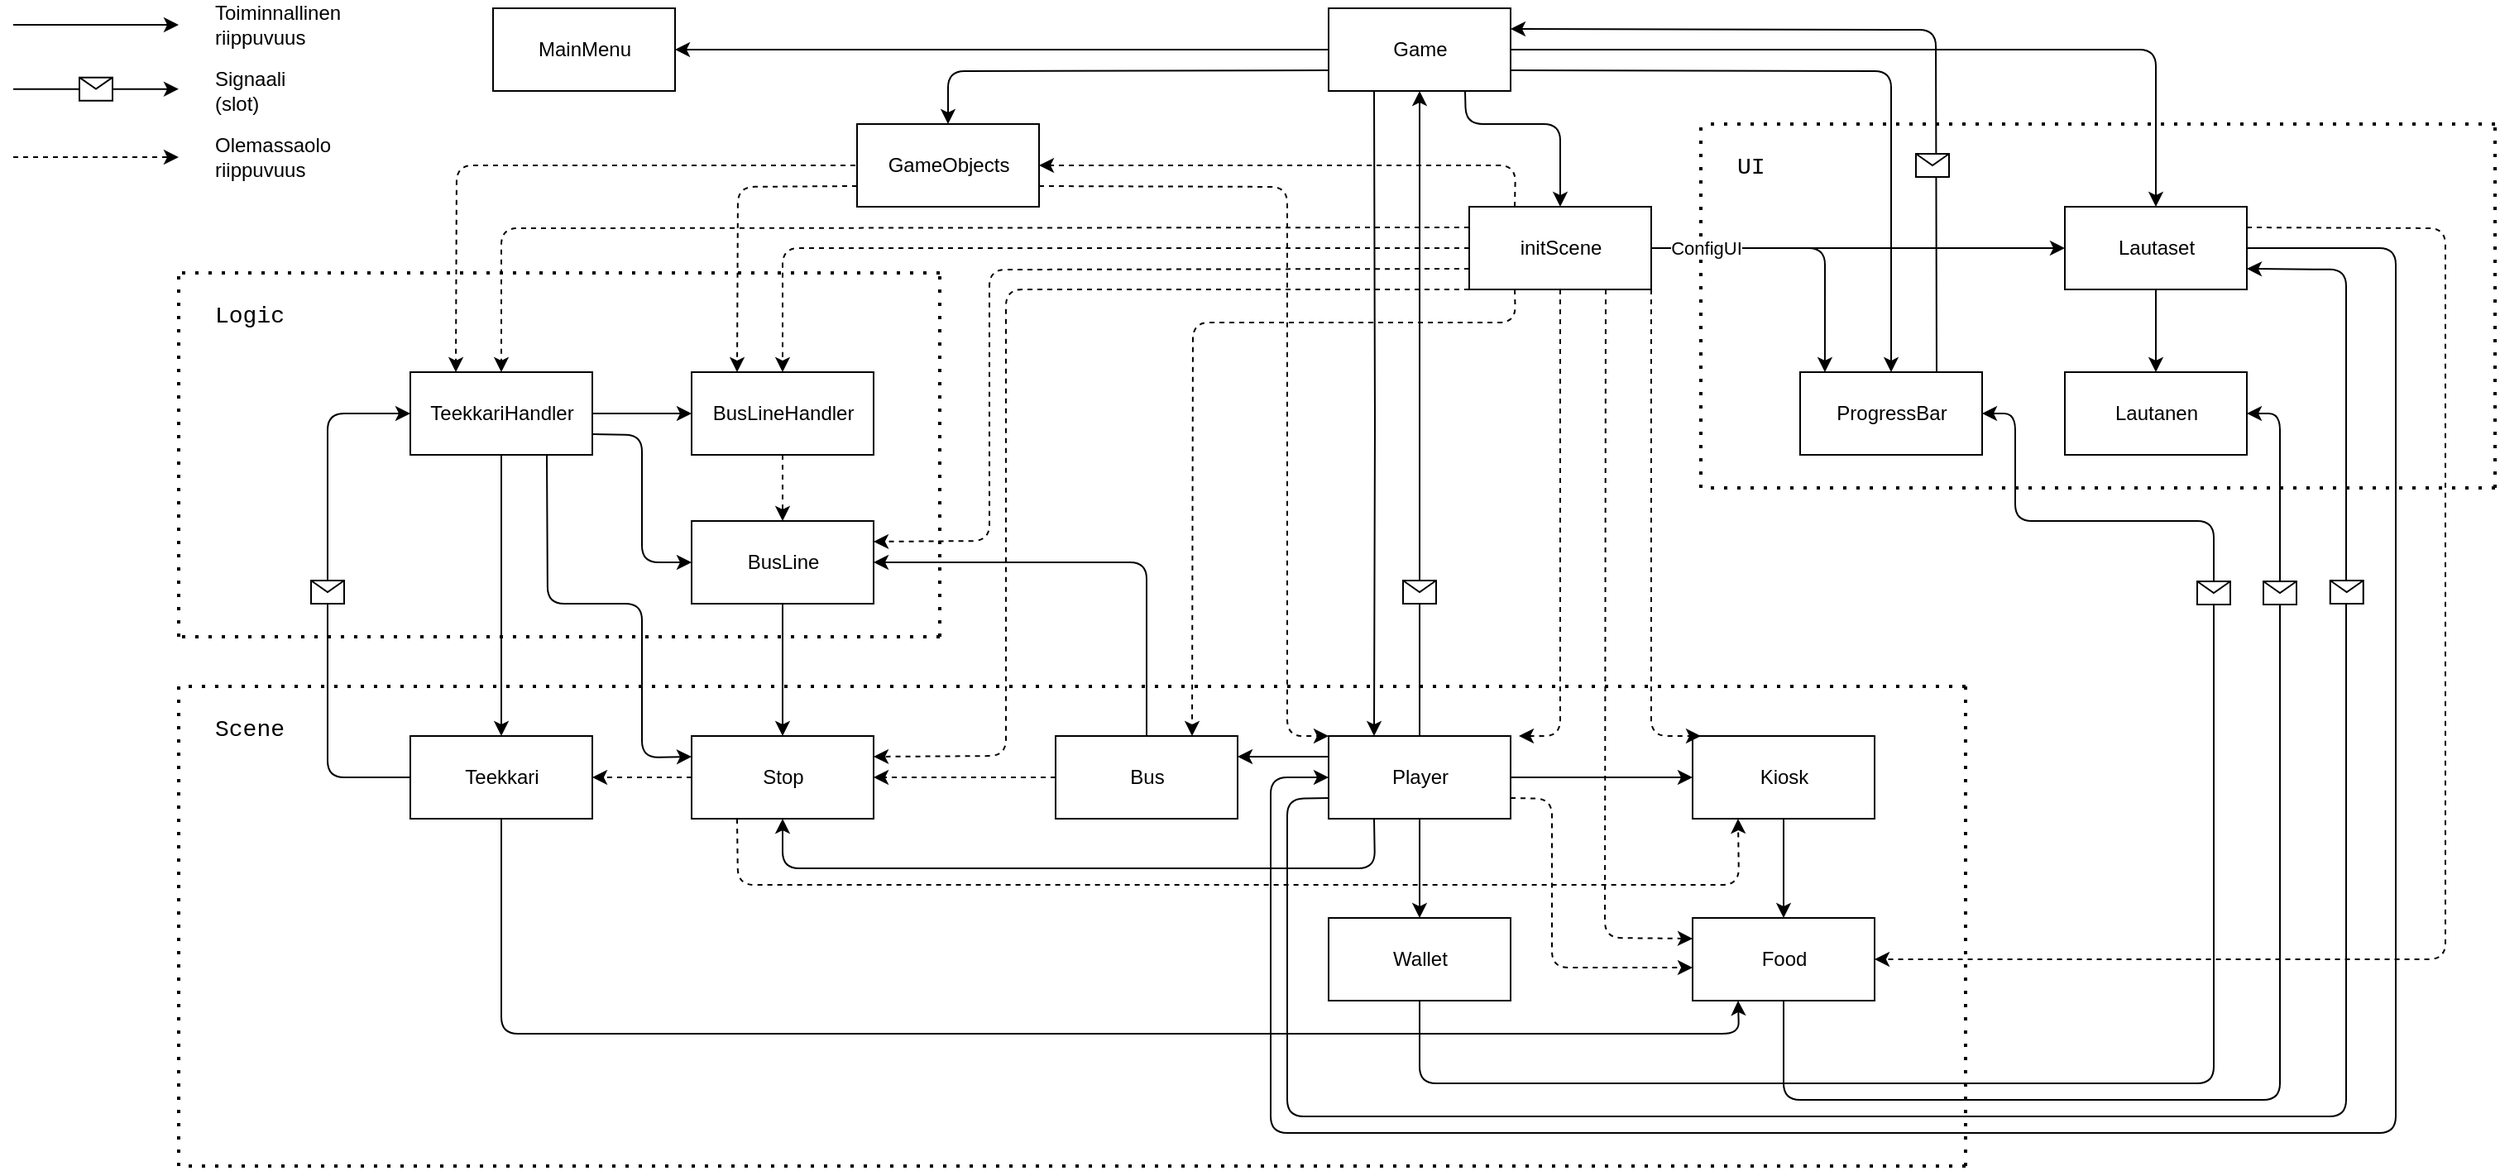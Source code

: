 <mxfile version="13.10.2" type="device"><diagram id="R2lEEEUBdFMjLlhIrx00" name="Page-1"><mxGraphModel dx="1422" dy="794" grid="1" gridSize="10" guides="1" tooltips="1" connect="1" arrows="1" fold="1" page="1" pageScale="1" pageWidth="1920" pageHeight="1200" background="none" math="0" shadow="0" extFonts="Permanent Marker^https://fonts.googleapis.com/css?family=Permanent+Marker"><root><mxCell id="0"/><mxCell id="1" parent="0"/><mxCell id="fWW-86VDeApubaZa2rw6-2" value="Game" style="html=1;" parent="1" vertex="1"><mxGeometry x="815" y="50" width="110" height="50" as="geometry"/></mxCell><mxCell id="fWW-86VDeApubaZa2rw6-7" value="initScene" style="html=1;" parent="1" vertex="1"><mxGeometry x="900" y="170" width="110" height="50" as="geometry"/></mxCell><mxCell id="fWW-86VDeApubaZa2rw6-8" value="GameObjects" style="html=1;" parent="1" vertex="1"><mxGeometry x="530" y="120" width="110" height="50" as="geometry"/></mxCell><mxCell id="fWW-86VDeApubaZa2rw6-9" value="ProgressBar" style="html=1;" parent="1" vertex="1"><mxGeometry x="1100" y="270" width="110" height="50" as="geometry"/></mxCell><mxCell id="fWW-86VDeApubaZa2rw6-10" value="Lautaset" style="html=1;" parent="1" vertex="1"><mxGeometry x="1260" y="170" width="110" height="50" as="geometry"/></mxCell><mxCell id="fWW-86VDeApubaZa2rw6-12" value="&lt;div style=&quot;font-family: consolas, &amp;quot;courier new&amp;quot;, monospace; font-weight: normal; font-size: 14px; line-height: 19px;&quot;&gt;&lt;div&gt;&lt;span style=&quot;&quot;&gt;UI&lt;/span&gt;&lt;/div&gt;&lt;/div&gt;" style="text;whiteSpace=wrap;html=1;fontColor=#000000;labelBackgroundColor=none;" parent="1" vertex="1"><mxGeometry x="1060" y="130" width="60" height="30" as="geometry"/></mxCell><mxCell id="fWW-86VDeApubaZa2rw6-13" value="" style="endArrow=none;dashed=1;html=1;dashPattern=1 3;strokeWidth=2;" parent="1" edge="1"><mxGeometry width="50" height="50" relative="1" as="geometry"><mxPoint x="1040" y="340" as="sourcePoint"/><mxPoint x="1040" y="120" as="targetPoint"/></mxGeometry></mxCell><mxCell id="fWW-86VDeApubaZa2rw6-14" value="" style="endArrow=none;dashed=1;html=1;dashPattern=1 3;strokeWidth=2;" parent="1" edge="1"><mxGeometry width="50" height="50" relative="1" as="geometry"><mxPoint x="1520" y="340" as="sourcePoint"/><mxPoint x="1520.0" y="120" as="targetPoint"/></mxGeometry></mxCell><mxCell id="fWW-86VDeApubaZa2rw6-15" value="" style="endArrow=none;dashed=1;html=1;dashPattern=1 3;strokeWidth=2;" parent="1" edge="1"><mxGeometry width="50" height="50" relative="1" as="geometry"><mxPoint x="1520" y="120" as="sourcePoint"/><mxPoint x="1040" y="120" as="targetPoint"/></mxGeometry></mxCell><mxCell id="fWW-86VDeApubaZa2rw6-16" value="Lautanen&lt;br&gt;" style="html=1;" parent="1" vertex="1"><mxGeometry x="1260" y="270" width="110" height="50" as="geometry"/></mxCell><mxCell id="fWW-86VDeApubaZa2rw6-17" value="" style="endArrow=none;dashed=1;html=1;dashPattern=1 3;strokeWidth=2;" parent="1" edge="1"><mxGeometry width="50" height="50" relative="1" as="geometry"><mxPoint x="1520" y="340" as="sourcePoint"/><mxPoint x="1040.0" y="340" as="targetPoint"/></mxGeometry></mxCell><mxCell id="fWW-86VDeApubaZa2rw6-18" value="" style="endArrow=classic;html=1;exitX=0.75;exitY=1;exitDx=0;exitDy=0;entryX=0.5;entryY=0;entryDx=0;entryDy=0;" parent="1" source="fWW-86VDeApubaZa2rw6-2" target="fWW-86VDeApubaZa2rw6-7" edge="1"><mxGeometry width="50" height="50" relative="1" as="geometry"><mxPoint x="750" y="160" as="sourcePoint"/><mxPoint x="750" y="270" as="targetPoint"/><Array as="points"><mxPoint x="898" y="120"/><mxPoint x="955" y="120"/></Array></mxGeometry></mxCell><mxCell id="fWW-86VDeApubaZa2rw6-19" value="" style="endArrow=classic;html=1;exitX=1;exitY=0.5;exitDx=0;exitDy=0;entryX=0.5;entryY=0;entryDx=0;entryDy=0;" parent="1" source="fWW-86VDeApubaZa2rw6-2" target="fWW-86VDeApubaZa2rw6-10" edge="1"><mxGeometry width="50" height="50" relative="1" as="geometry"><mxPoint x="970" y="60" as="sourcePoint"/><mxPoint x="1310" y="80" as="targetPoint"/><Array as="points"><mxPoint x="1315" y="75"/></Array></mxGeometry></mxCell><mxCell id="fWW-86VDeApubaZa2rw6-20" value="" style="endArrow=classic;html=1;exitX=1;exitY=0.75;exitDx=0;exitDy=0;entryX=0.5;entryY=0;entryDx=0;entryDy=0;" parent="1" source="fWW-86VDeApubaZa2rw6-2" target="fWW-86VDeApubaZa2rw6-9" edge="1"><mxGeometry width="50" height="50" relative="1" as="geometry"><mxPoint x="990" y="120" as="sourcePoint"/><mxPoint x="990" y="230" as="targetPoint"/><Array as="points"><mxPoint x="1155" y="88"/></Array></mxGeometry></mxCell><mxCell id="fWW-86VDeApubaZa2rw6-21" value="" style="endArrow=classic;html=1;exitX=0.5;exitY=1;exitDx=0;exitDy=0;entryX=0.5;entryY=0;entryDx=0;entryDy=0;" parent="1" source="fWW-86VDeApubaZa2rw6-10" target="fWW-86VDeApubaZa2rw6-16" edge="1"><mxGeometry width="50" height="50" relative="1" as="geometry"><mxPoint x="780" y="190" as="sourcePoint"/><mxPoint x="780" y="300" as="targetPoint"/></mxGeometry></mxCell><mxCell id="fWW-86VDeApubaZa2rw6-22" value="" style="endArrow=classic;html=1;exitX=0;exitY=0.75;exitDx=0;exitDy=0;entryX=0.5;entryY=0;entryDx=0;entryDy=0;" parent="1" source="fWW-86VDeApubaZa2rw6-2" target="fWW-86VDeApubaZa2rw6-8" edge="1"><mxGeometry width="50" height="50" relative="1" as="geometry"><mxPoint x="790" y="200" as="sourcePoint"/><mxPoint x="790" y="310" as="targetPoint"/><Array as="points"><mxPoint x="585" y="88"/></Array></mxGeometry></mxCell><mxCell id="fWW-86VDeApubaZa2rw6-23" value="" style="endArrow=classic;html=1;exitX=0;exitY=0.5;exitDx=0;exitDy=0;" parent="1" source="fWW-86VDeApubaZa2rw6-2" target="fWW-86VDeApubaZa2rw6-24" edge="1"><mxGeometry width="50" height="50" relative="1" as="geometry"><mxPoint x="700" y="410" as="sourcePoint"/><mxPoint x="450" y="50" as="targetPoint"/></mxGeometry></mxCell><mxCell id="fWW-86VDeApubaZa2rw6-24" value="MainMenu" style="html=1;" parent="1" vertex="1"><mxGeometry x="310" y="50" width="110" height="50" as="geometry"/></mxCell><mxCell id="fWW-86VDeApubaZa2rw6-25" value="" style="endArrow=classic;html=1;exitX=1;exitY=0.5;exitDx=0;exitDy=0;entryX=0.136;entryY=0;entryDx=0;entryDy=0;entryPerimeter=0;" parent="1" source="fWW-86VDeApubaZa2rw6-7" target="fWW-86VDeApubaZa2rw6-9" edge="1" treatAsSingle="0"><mxGeometry relative="1" as="geometry"><mxPoint x="800" y="270" as="sourcePoint"/><mxPoint x="970" y="300" as="targetPoint"/><Array as="points"><mxPoint x="1115" y="195"/></Array></mxGeometry></mxCell><mxCell id="fWW-86VDeApubaZa2rw6-26" value="ConfigUI" style="edgeLabel;resizable=0;html=1;align=center;verticalAlign=middle;" parent="fWW-86VDeApubaZa2rw6-25" connectable="0" vertex="1"><mxGeometry relative="1" as="geometry"><mxPoint x="-57.5" as="offset"/></mxGeometry></mxCell><mxCell id="fWW-86VDeApubaZa2rw6-27" value="BusLineHandler" style="html=1;" parent="1" vertex="1"><mxGeometry x="430" y="270" width="110" height="50" as="geometry"/></mxCell><mxCell id="fWW-86VDeApubaZa2rw6-28" value="TeekkariHandler" style="html=1;" parent="1" vertex="1"><mxGeometry x="260" y="270" width="110" height="50" as="geometry"/></mxCell><mxCell id="fWW-86VDeApubaZa2rw6-29" value="Player" style="html=1;" parent="1" vertex="1"><mxGeometry x="815" y="490" width="110" height="50" as="geometry"/></mxCell><mxCell id="fWW-86VDeApubaZa2rw6-30" value="Teekkari" style="html=1;" parent="1" vertex="1"><mxGeometry x="260" y="490" width="110" height="50" as="geometry"/></mxCell><mxCell id="fWW-86VDeApubaZa2rw6-31" value="BusLine" style="html=1;" parent="1" vertex="1"><mxGeometry x="430" y="360" width="110" height="50" as="geometry"/></mxCell><mxCell id="fWW-86VDeApubaZa2rw6-32" value="Stop" style="html=1;" parent="1" vertex="1"><mxGeometry x="430" y="490" width="110" height="50" as="geometry"/></mxCell><mxCell id="fWW-86VDeApubaZa2rw6-33" value="Kiosk" style="html=1;" parent="1" vertex="1"><mxGeometry x="1035" y="490" width="110" height="50" as="geometry"/></mxCell><mxCell id="fWW-86VDeApubaZa2rw6-34" value="Food" style="html=1;" parent="1" vertex="1"><mxGeometry x="1035" y="600" width="110" height="50" as="geometry"/></mxCell><mxCell id="fWW-86VDeApubaZa2rw6-35" value="Bus" style="html=1;" parent="1" vertex="1"><mxGeometry x="650" y="490" width="110" height="50" as="geometry"/></mxCell><mxCell id="fWW-86VDeApubaZa2rw6-36" value="" style="endArrow=classic;html=1;entryX=0;entryY=0.5;entryDx=0;entryDy=0;" parent="1" target="fWW-86VDeApubaZa2rw6-10" edge="1"><mxGeometry width="50" height="50" relative="1" as="geometry"><mxPoint x="1100" y="195" as="sourcePoint"/><mxPoint x="1240" y="572.5" as="targetPoint"/><Array as="points"/></mxGeometry></mxCell><mxCell id="fWW-86VDeApubaZa2rw6-38" value="Wallet" style="html=1;" parent="1" vertex="1"><mxGeometry x="815" y="600" width="110" height="50" as="geometry"/></mxCell><mxCell id="fWW-86VDeApubaZa2rw6-39" value="" style="endArrow=classic;html=1;exitX=0.5;exitY=0;exitDx=0;exitDy=0;entryX=1;entryY=0.5;entryDx=0;entryDy=0;" parent="1" source="fWW-86VDeApubaZa2rw6-35" target="fWW-86VDeApubaZa2rw6-31" edge="1"><mxGeometry width="50" height="50" relative="1" as="geometry"><mxPoint x="660" y="450" as="sourcePoint"/><mxPoint x="660" y="520" as="targetPoint"/><Array as="points"><mxPoint x="705" y="385"/></Array></mxGeometry></mxCell><mxCell id="fWW-86VDeApubaZa2rw6-40" value="" style="endArrow=classic;html=1;exitX=0;exitY=0.5;exitDx=0;exitDy=0;entryX=1;entryY=0.5;entryDx=0;entryDy=0;dashed=1;" parent="1" source="fWW-86VDeApubaZa2rw6-35" target="fWW-86VDeApubaZa2rw6-32" edge="1"><mxGeometry width="50" height="50" relative="1" as="geometry"><mxPoint x="660" y="490" as="sourcePoint"/><mxPoint x="660" y="560" as="targetPoint"/><Array as="points"/></mxGeometry></mxCell><mxCell id="fWW-86VDeApubaZa2rw6-42" value="" style="endArrow=classic;html=1;exitX=0.25;exitY=1;exitDx=0;exitDy=0;entryX=0.5;entryY=1;entryDx=0;entryDy=0;" parent="1" source="fWW-86VDeApubaZa2rw6-29" target="fWW-86VDeApubaZa2rw6-32" edge="1"><mxGeometry width="50" height="50" relative="1" as="geometry"><mxPoint x="670" y="540" as="sourcePoint"/><mxPoint x="670" y="670" as="targetPoint"/><Array as="points"><mxPoint x="843" y="570"/><mxPoint x="485" y="570"/></Array></mxGeometry></mxCell><mxCell id="fWW-86VDeApubaZa2rw6-44" value="" style="endArrow=classic;html=1;exitX=0;exitY=0.25;exitDx=0;exitDy=0;entryX=1;entryY=0.25;entryDx=0;entryDy=0;" parent="1" source="fWW-86VDeApubaZa2rw6-29" target="fWW-86VDeApubaZa2rw6-35" edge="1"><mxGeometry width="50" height="50" relative="1" as="geometry"><mxPoint x="850" y="320" as="sourcePoint"/><mxPoint x="850" y="450" as="targetPoint"/><Array as="points"/></mxGeometry></mxCell><mxCell id="fWW-86VDeApubaZa2rw6-46" value="" style="endArrow=classic;html=1;exitX=0.5;exitY=1;exitDx=0;exitDy=0;entryX=0.5;entryY=0;entryDx=0;entryDy=0;" parent="1" source="fWW-86VDeApubaZa2rw6-29" target="fWW-86VDeApubaZa2rw6-38" edge="1"><mxGeometry width="50" height="50" relative="1" as="geometry"><mxPoint x="750" y="600" as="sourcePoint"/><mxPoint x="750" y="730" as="targetPoint"/></mxGeometry></mxCell><mxCell id="fWW-86VDeApubaZa2rw6-47" value="" style="endArrow=classic;html=1;entryX=0;entryY=0.5;entryDx=0;entryDy=0;exitX=1;exitY=0.5;exitDx=0;exitDy=0;" parent="1" source="fWW-86VDeApubaZa2rw6-29" target="fWW-86VDeApubaZa2rw6-33" edge="1"><mxGeometry width="50" height="50" relative="1" as="geometry"><mxPoint x="950" y="530" as="sourcePoint"/><mxPoint x="980" y="640" as="targetPoint"/></mxGeometry></mxCell><mxCell id="fWW-86VDeApubaZa2rw6-48" value="" style="endArrow=classic;html=1;dashed=1;exitX=0.5;exitY=1;exitDx=0;exitDy=0;" parent="1" source="fWW-86VDeApubaZa2rw6-7" edge="1"><mxGeometry width="50" height="50" relative="1" as="geometry"><mxPoint x="1015" y="290" as="sourcePoint"/><mxPoint x="930" y="490" as="targetPoint"/><Array as="points"><mxPoint x="955" y="380"/><mxPoint x="955" y="490"/></Array></mxGeometry></mxCell><mxCell id="fWW-86VDeApubaZa2rw6-49" value="" style="endArrow=classic;html=1;dashed=1;exitX=1;exitY=1;exitDx=0;exitDy=0;" parent="1" source="fWW-86VDeApubaZa2rw6-7" edge="1"><mxGeometry width="50" height="50" relative="1" as="geometry"><mxPoint x="924" y="270" as="sourcePoint"/><mxPoint x="1040" y="490" as="targetPoint"/><Array as="points"><mxPoint x="1010" y="490"/></Array></mxGeometry></mxCell><mxCell id="fWW-86VDeApubaZa2rw6-50" value="" style="endArrow=classic;html=1;dashed=1;exitX=0.25;exitY=0;exitDx=0;exitDy=0;entryX=1;entryY=0.5;entryDx=0;entryDy=0;" parent="1" source="fWW-86VDeApubaZa2rw6-7" target="fWW-86VDeApubaZa2rw6-8" edge="1"><mxGeometry width="50" height="50" relative="1" as="geometry"><mxPoint x="730" y="150" as="sourcePoint"/><mxPoint x="730" y="380" as="targetPoint"/><Array as="points"><mxPoint x="928" y="145"/></Array></mxGeometry></mxCell><mxCell id="fWW-86VDeApubaZa2rw6-52" value="" style="endArrow=classic;html=1;dashed=1;entryX=0.5;entryY=0;entryDx=0;entryDy=0;exitX=0;exitY=0.25;exitDx=0;exitDy=0;" parent="1" source="fWW-86VDeApubaZa2rw6-7" target="fWW-86VDeApubaZa2rw6-28" edge="1"><mxGeometry width="50" height="50" relative="1" as="geometry"><mxPoint x="790" y="190" as="sourcePoint"/><mxPoint x="680" y="410" as="targetPoint"/><Array as="points"><mxPoint x="315" y="183"/></Array></mxGeometry></mxCell><mxCell id="fWW-86VDeApubaZa2rw6-54" value="" style="endArrow=classic;html=1;dashed=1;entryX=0.5;entryY=0;entryDx=0;entryDy=0;exitX=0;exitY=0.5;exitDx=0;exitDy=0;" parent="1" source="fWW-86VDeApubaZa2rw6-7" target="fWW-86VDeApubaZa2rw6-27" edge="1"><mxGeometry width="50" height="50" relative="1" as="geometry"><mxPoint x="790" y="232.5" as="sourcePoint"/><mxPoint x="340" y="320" as="targetPoint"/><Array as="points"><mxPoint x="485" y="195"/></Array></mxGeometry></mxCell><mxCell id="fWW-86VDeApubaZa2rw6-55" value="" style="endArrow=classic;html=1;dashed=1;entryX=1;entryY=0.25;entryDx=0;entryDy=0;exitX=0;exitY=0.75;exitDx=0;exitDy=0;" parent="1" source="fWW-86VDeApubaZa2rw6-7" target="fWW-86VDeApubaZa2rw6-31" edge="1"><mxGeometry width="50" height="50" relative="1" as="geometry"><mxPoint x="800" y="251.25" as="sourcePoint"/><mxPoint x="350" y="338.75" as="targetPoint"/><Array as="points"><mxPoint x="610" y="208"/><mxPoint x="610" y="372"/></Array></mxGeometry></mxCell><mxCell id="fWW-86VDeApubaZa2rw6-57" value="" style="endArrow=classic;html=1;dashed=1;entryX=1;entryY=0.25;entryDx=0;entryDy=0;exitX=0;exitY=1;exitDx=0;exitDy=0;" parent="1" source="fWW-86VDeApubaZa2rw6-7" target="fWW-86VDeApubaZa2rw6-32" edge="1"><mxGeometry width="50" height="50" relative="1" as="geometry"><mxPoint x="830" y="260" as="sourcePoint"/><mxPoint x="572.5" y="370" as="targetPoint"/><Array as="points"><mxPoint x="620" y="220"/><mxPoint x="620" y="502"/></Array></mxGeometry></mxCell><mxCell id="fWW-86VDeApubaZa2rw6-59" value="" style="endArrow=classic;html=1;dashed=1;entryX=0.75;entryY=0;entryDx=0;entryDy=0;exitX=0.25;exitY=1;exitDx=0;exitDy=0;" parent="1" source="fWW-86VDeApubaZa2rw6-7" target="fWW-86VDeApubaZa2rw6-35" edge="1"><mxGeometry width="50" height="50" relative="1" as="geometry"><mxPoint x="825" y="205" as="sourcePoint"/><mxPoint x="545" y="280" as="targetPoint"/><Array as="points"><mxPoint x="928" y="240"/><mxPoint x="843" y="240"/><mxPoint x="733" y="240"/></Array></mxGeometry></mxCell><mxCell id="fWW-86VDeApubaZa2rw6-60" value="" style="endArrow=classic;html=1;dashed=1;exitX=0.75;exitY=1;exitDx=0;exitDy=0;entryX=0;entryY=0.25;entryDx=0;entryDy=0;" parent="1" source="fWW-86VDeApubaZa2rw6-7" target="fWW-86VDeApubaZa2rw6-34" edge="1"><mxGeometry width="50" height="50" relative="1" as="geometry"><mxPoint x="950" y="230" as="sourcePoint"/><mxPoint x="1060" y="580" as="targetPoint"/><Array as="points"><mxPoint x="982" y="612"/></Array></mxGeometry></mxCell><mxCell id="fWW-86VDeApubaZa2rw6-63" value="" style="endArrow=classic;html=1;dashed=1;entryX=0.25;entryY=0;entryDx=0;entryDy=0;" parent="1" target="fWW-86VDeApubaZa2rw6-28" edge="1"><mxGeometry width="50" height="50" relative="1" as="geometry"><mxPoint x="529" y="145" as="sourcePoint"/><mxPoint x="300" y="238.75" as="targetPoint"/><Array as="points"><mxPoint x="288" y="145"/></Array></mxGeometry></mxCell><mxCell id="fWW-86VDeApubaZa2rw6-64" value="" style="endArrow=classic;html=1;dashed=1;exitX=0;exitY=0.75;exitDx=0;exitDy=0;entryX=0.25;entryY=0;entryDx=0;entryDy=0;" parent="1" source="fWW-86VDeApubaZa2rw6-8" target="fWW-86VDeApubaZa2rw6-27" edge="1"><mxGeometry width="50" height="50" relative="1" as="geometry"><mxPoint x="480" y="200" as="sourcePoint"/><mxPoint x="347.5" y="280" as="targetPoint"/><Array as="points"><mxPoint x="458" y="158"/></Array></mxGeometry></mxCell><mxCell id="fWW-86VDeApubaZa2rw6-65" value="" style="endArrow=classic;html=1;dashed=1;entryX=0;entryY=0;entryDx=0;entryDy=0;exitX=1;exitY=0.75;exitDx=0;exitDy=0;" parent="1" source="fWW-86VDeApubaZa2rw6-8" target="fWW-86VDeApubaZa2rw6-29" edge="1"><mxGeometry width="50" height="50" relative="1" as="geometry"><mxPoint x="549" y="165" as="sourcePoint"/><mxPoint x="357.5" y="290" as="targetPoint"/><Array as="points"><mxPoint x="790" y="158"/><mxPoint x="790" y="490"/></Array></mxGeometry></mxCell><mxCell id="fWW-86VDeApubaZa2rw6-66" value="" style="endArrow=classic;html=1;exitX=0.25;exitY=1;exitDx=0;exitDy=0;entryX=0.25;entryY=0;entryDx=0;entryDy=0;" parent="1" source="fWW-86VDeApubaZa2rw6-2" target="fWW-86VDeApubaZa2rw6-29" edge="1"><mxGeometry width="50" height="50" relative="1" as="geometry"><mxPoint x="920" y="140" as="sourcePoint"/><mxPoint x="925" y="450" as="targetPoint"/><Array as="points"><mxPoint x="843" y="300"/></Array></mxGeometry></mxCell><mxCell id="fWW-86VDeApubaZa2rw6-67" value="" style="endArrow=classic;html=1;exitX=0.5;exitY=1;exitDx=0;exitDy=0;entryX=0.5;entryY=0;entryDx=0;entryDy=0;" parent="1" source="fWW-86VDeApubaZa2rw6-31" target="fWW-86VDeApubaZa2rw6-32" edge="1"><mxGeometry width="50" height="50" relative="1" as="geometry"><mxPoint x="485" y="440" as="sourcePoint"/><mxPoint x="590" y="690" as="targetPoint"/></mxGeometry></mxCell><mxCell id="fWW-86VDeApubaZa2rw6-69" value="" style="endArrow=classic;html=1;exitX=0.5;exitY=1;exitDx=0;exitDy=0;entryX=0.5;entryY=0;entryDx=0;entryDy=0;" parent="1" source="fWW-86VDeApubaZa2rw6-33" target="fWW-86VDeApubaZa2rw6-34" edge="1"><mxGeometry width="50" height="50" relative="1" as="geometry"><mxPoint x="660" y="590" as="sourcePoint"/><mxPoint x="660" y="720" as="targetPoint"/></mxGeometry></mxCell><mxCell id="fWW-86VDeApubaZa2rw6-70" value="" style="endArrow=classic;html=1;dashed=1;exitX=1;exitY=0.75;exitDx=0;exitDy=0;" parent="1" source="fWW-86VDeApubaZa2rw6-29" edge="1"><mxGeometry width="50" height="50" relative="1" as="geometry"><mxPoint x="970" y="570" as="sourcePoint"/><mxPoint x="1035" y="630" as="targetPoint"/><Array as="points"><mxPoint x="950" y="528"/><mxPoint x="950" y="630"/></Array></mxGeometry></mxCell><mxCell id="fWW-86VDeApubaZa2rw6-77" value="" style="endArrow=classic;html=1;dashed=1;exitX=0;exitY=0.5;exitDx=0;exitDy=0;entryX=1;entryY=0.5;entryDx=0;entryDy=0;" parent="1" source="fWW-86VDeApubaZa2rw6-32" target="fWW-86VDeApubaZa2rw6-30" edge="1"><mxGeometry width="50" height="50" relative="1" as="geometry"><mxPoint x="570" y="620" as="sourcePoint"/><mxPoint x="570" y="740" as="targetPoint"/></mxGeometry></mxCell><mxCell id="fWW-86VDeApubaZa2rw6-78" value="" style="endArrow=classic;html=1;dashed=1;exitX=0.25;exitY=1;exitDx=0;exitDy=0;entryX=0.25;entryY=1;entryDx=0;entryDy=0;" parent="1" source="fWW-86VDeApubaZa2rw6-32" target="fWW-86VDeApubaZa2rw6-33" edge="1"><mxGeometry width="50" height="50" relative="1" as="geometry"><mxPoint x="610" y="580" as="sourcePoint"/><mxPoint x="610" y="700" as="targetPoint"/><Array as="points"><mxPoint x="458" y="580"/><mxPoint x="1063" y="580"/></Array></mxGeometry></mxCell><mxCell id="fWW-86VDeApubaZa2rw6-79" value="" style="endArrow=classic;html=1;exitX=0.5;exitY=1;exitDx=0;exitDy=0;entryX=0.25;entryY=1;entryDx=0;entryDy=0;" parent="1" source="fWW-86VDeApubaZa2rw6-30" target="fWW-86VDeApubaZa2rw6-34" edge="1"><mxGeometry width="50" height="50" relative="1" as="geometry"><mxPoint x="380" y="560" as="sourcePoint"/><mxPoint x="380" y="680" as="targetPoint"/><Array as="points"><mxPoint x="315" y="670"/><mxPoint x="1063" y="670"/></Array></mxGeometry></mxCell><mxCell id="fWW-86VDeApubaZa2rw6-80" value="" style="endArrow=classic;html=1;dashed=1;exitX=0.5;exitY=1;exitDx=0;exitDy=0;entryX=0.5;entryY=0;entryDx=0;entryDy=0;" parent="1" source="fWW-86VDeApubaZa2rw6-27" target="fWW-86VDeApubaZa2rw6-31" edge="1"><mxGeometry width="50" height="50" relative="1" as="geometry"><mxPoint x="200" y="325" as="sourcePoint"/><mxPoint x="200" y="445" as="targetPoint"/></mxGeometry></mxCell><mxCell id="fWW-86VDeApubaZa2rw6-81" value="" style="endArrow=classic;html=1;exitX=1;exitY=0.5;exitDx=0;exitDy=0;entryX=0;entryY=0.5;entryDx=0;entryDy=0;" parent="1" source="fWW-86VDeApubaZa2rw6-28" target="fWW-86VDeApubaZa2rw6-27" edge="1"><mxGeometry width="50" height="50" relative="1" as="geometry"><mxPoint x="440" y="325" as="sourcePoint"/><mxPoint x="440" y="445" as="targetPoint"/></mxGeometry></mxCell><mxCell id="fWW-86VDeApubaZa2rw6-82" value="" style="endArrow=classic;html=1;exitX=0.5;exitY=1;exitDx=0;exitDy=0;entryX=0.5;entryY=0;entryDx=0;entryDy=0;" parent="1" source="fWW-86VDeApubaZa2rw6-28" target="fWW-86VDeApubaZa2rw6-30" edge="1"><mxGeometry width="50" height="50" relative="1" as="geometry"><mxPoint x="240" y="340" as="sourcePoint"/><mxPoint x="240" y="460" as="targetPoint"/></mxGeometry></mxCell><mxCell id="fWW-86VDeApubaZa2rw6-83" value="" style="endArrow=classic;html=1;exitX=0.75;exitY=1;exitDx=0;exitDy=0;entryX=0;entryY=0.25;entryDx=0;entryDy=0;" parent="1" source="fWW-86VDeApubaZa2rw6-28" target="fWW-86VDeApubaZa2rw6-32" edge="1"><mxGeometry width="50" height="50" relative="1" as="geometry"><mxPoint x="350" y="350" as="sourcePoint"/><mxPoint x="360" y="450" as="targetPoint"/><Array as="points"><mxPoint x="343" y="410"/><mxPoint x="400" y="410"/><mxPoint x="400" y="503"/></Array></mxGeometry></mxCell><mxCell id="fWW-86VDeApubaZa2rw6-84" value="" style="endArrow=classic;html=1;exitX=1;exitY=0.75;exitDx=0;exitDy=0;entryX=0;entryY=0.5;entryDx=0;entryDy=0;" parent="1" source="fWW-86VDeApubaZa2rw6-28" target="fWW-86VDeApubaZa2rw6-31" edge="1"><mxGeometry width="50" height="50" relative="1" as="geometry"><mxPoint x="380" y="340" as="sourcePoint"/><mxPoint x="380" y="460" as="targetPoint"/><Array as="points"><mxPoint x="400" y="308"/><mxPoint x="400" y="385"/></Array></mxGeometry></mxCell><mxCell id="fWW-86VDeApubaZa2rw6-85" value="" style="endArrow=classic;html=1;entryX=0;entryY=0.5;entryDx=0;entryDy=0;exitX=1;exitY=0.5;exitDx=0;exitDy=0;" parent="1" source="fWW-86VDeApubaZa2rw6-10" target="fWW-86VDeApubaZa2rw6-29" edge="1"><mxGeometry width="50" height="50" relative="1" as="geometry"><mxPoint x="1420" y="180" as="sourcePoint"/><mxPoint x="1380" y="470" as="targetPoint"/><Array as="points"><mxPoint x="1460" y="195"/><mxPoint x="1460" y="730"/><mxPoint x="780" y="730"/><mxPoint x="780" y="515"/></Array></mxGeometry></mxCell><mxCell id="fWW-86VDeApubaZa2rw6-88" value="" style="endArrow=classic;html=1;dashed=1;entryX=1;entryY=0.5;entryDx=0;entryDy=0;exitX=1;exitY=0.25;exitDx=0;exitDy=0;" parent="1" source="fWW-86VDeApubaZa2rw6-10" target="fWW-86VDeApubaZa2rw6-34" edge="1"><mxGeometry width="50" height="50" relative="1" as="geometry"><mxPoint x="1390" y="160" as="sourcePoint"/><mxPoint x="1420" y="320" as="targetPoint"/><Array as="points"><mxPoint x="1490" y="183"/><mxPoint x="1490" y="625"/></Array></mxGeometry></mxCell><mxCell id="fWW-86VDeApubaZa2rw6-89" value="" style="endArrow=classic;html=1;entryX=1;entryY=0.75;entryDx=0;entryDy=0;exitX=0;exitY=0.75;exitDx=0;exitDy=0;" parent="1" source="fWW-86VDeApubaZa2rw6-29" target="fWW-86VDeApubaZa2rw6-10" edge="1" treatAsSingle="0"><mxGeometry relative="1" as="geometry"><mxPoint x="810" y="560" as="sourcePoint"/><mxPoint x="1630" y="450" as="targetPoint"/><Array as="points"><mxPoint x="790" y="528"/><mxPoint x="790" y="720"/><mxPoint x="1430" y="720"/><mxPoint x="1430" y="208"/></Array></mxGeometry></mxCell><mxCell id="fWW-86VDeApubaZa2rw6-90" value="" style="shape=message;html=1;outlineConnect=0;" parent="fWW-86VDeApubaZa2rw6-89" vertex="1"><mxGeometry width="20" height="14" relative="1" as="geometry"><mxPoint x="132.89" y="-324" as="offset"/></mxGeometry></mxCell><mxCell id="fWW-86VDeApubaZa2rw6-91" value="" style="endArrow=classic;html=1;exitX=0.5;exitY=1;exitDx=0;exitDy=0;entryX=1;entryY=0.5;entryDx=0;entryDy=0;" parent="1" source="fWW-86VDeApubaZa2rw6-38" target="fWW-86VDeApubaZa2rw6-9" edge="1" treatAsSingle="0"><mxGeometry relative="1" as="geometry"><mxPoint x="890" y="670" as="sourcePoint"/><mxPoint x="990" y="670" as="targetPoint"/><Array as="points"><mxPoint x="870" y="700"/><mxPoint x="1350" y="700"/><mxPoint x="1350" y="360"/><mxPoint x="1230" y="360"/><mxPoint x="1230" y="295"/></Array></mxGeometry></mxCell><mxCell id="fWW-86VDeApubaZa2rw6-92" value="" style="shape=message;html=1;outlineConnect=0;" parent="fWW-86VDeApubaZa2rw6-91" vertex="1"><mxGeometry width="20" height="14" relative="1" as="geometry"><mxPoint x="-10" y="-296.0" as="offset"/></mxGeometry></mxCell><mxCell id="fWW-86VDeApubaZa2rw6-93" value="" style="endArrow=classic;html=1;exitX=0.5;exitY=1;exitDx=0;exitDy=0;entryX=1;entryY=0.5;entryDx=0;entryDy=0;" parent="1" source="fWW-86VDeApubaZa2rw6-34" target="fWW-86VDeApubaZa2rw6-16" edge="1" treatAsSingle="0"><mxGeometry relative="1" as="geometry"><mxPoint x="1220" y="670" as="sourcePoint"/><mxPoint x="1320" y="670" as="targetPoint"/><Array as="points"><mxPoint x="1090" y="710"/><mxPoint x="1390" y="710"/><mxPoint x="1390" y="295"/></Array></mxGeometry></mxCell><mxCell id="fWW-86VDeApubaZa2rw6-94" value="" style="shape=message;html=1;outlineConnect=0;" parent="fWW-86VDeApubaZa2rw6-93" vertex="1"><mxGeometry width="20" height="14" relative="1" as="geometry"><mxPoint x="-10" y="-276" as="offset"/></mxGeometry></mxCell><mxCell id="fWW-86VDeApubaZa2rw6-95" value="" style="endArrow=classic;html=1;exitX=0.5;exitY=0;exitDx=0;exitDy=0;entryX=0.5;entryY=1;entryDx=0;entryDy=0;" parent="1" source="fWW-86VDeApubaZa2rw6-29" target="fWW-86VDeApubaZa2rw6-2" edge="1" treatAsSingle="0"><mxGeometry relative="1" as="geometry"><mxPoint x="925" y="450" as="sourcePoint"/><mxPoint x="860" y="130" as="targetPoint"/><Array as="points"/></mxGeometry></mxCell><mxCell id="fWW-86VDeApubaZa2rw6-96" value="" style="shape=message;html=1;outlineConnect=0;" parent="fWW-86VDeApubaZa2rw6-95" vertex="1"><mxGeometry width="20" height="14" relative="1" as="geometry"><mxPoint x="-10" y="101.0" as="offset"/></mxGeometry></mxCell><mxCell id="fWW-86VDeApubaZa2rw6-97" value="" style="endArrow=classic;html=1;exitX=0;exitY=0.5;exitDx=0;exitDy=0;entryX=0;entryY=0.5;entryDx=0;entryDy=0;" parent="1" source="fWW-86VDeApubaZa2rw6-30" target="fWW-86VDeApubaZa2rw6-28" edge="1" treatAsSingle="0"><mxGeometry relative="1" as="geometry"><mxPoint x="220" y="570" as="sourcePoint"/><mxPoint x="320" y="570" as="targetPoint"/><Array as="points"><mxPoint x="210" y="515"/><mxPoint x="210" y="295"/></Array></mxGeometry></mxCell><mxCell id="fWW-86VDeApubaZa2rw6-98" value="" style="shape=message;html=1;outlineConnect=0;" parent="fWW-86VDeApubaZa2rw6-97" vertex="1"><mxGeometry width="20" height="14" relative="1" as="geometry"><mxPoint x="-10" y="-9" as="offset"/></mxGeometry></mxCell><mxCell id="fWW-86VDeApubaZa2rw6-99" value="" style="endArrow=classic;html=1;" parent="1" edge="1" treatAsSingle="0"><mxGeometry relative="1" as="geometry"><mxPoint x="20" y="98.82" as="sourcePoint"/><mxPoint x="120" y="98.82" as="targetPoint"/></mxGeometry></mxCell><mxCell id="fWW-86VDeApubaZa2rw6-100" value="" style="shape=message;html=1;outlineConnect=0;" parent="fWW-86VDeApubaZa2rw6-99" vertex="1"><mxGeometry width="20" height="14" relative="1" as="geometry"><mxPoint x="-10" y="-7" as="offset"/></mxGeometry></mxCell><mxCell id="fWW-86VDeApubaZa2rw6-106" value="" style="endArrow=classic;html=1;dashed=1;" parent="1" edge="1"><mxGeometry width="50" height="50" relative="1" as="geometry"><mxPoint x="20" y="140" as="sourcePoint"/><mxPoint x="120" y="140" as="targetPoint"/></mxGeometry></mxCell><mxCell id="fWW-86VDeApubaZa2rw6-107" value="" style="endArrow=classic;html=1;" parent="1" edge="1"><mxGeometry width="50" height="50" relative="1" as="geometry"><mxPoint x="20" y="60" as="sourcePoint"/><mxPoint x="120" y="60" as="targetPoint"/></mxGeometry></mxCell><mxCell id="fWW-86VDeApubaZa2rw6-109" value="Toiminnallinen riippuvuus" style="text;html=1;strokeColor=none;fillColor=none;align=left;verticalAlign=middle;whiteSpace=wrap;rounded=0;" parent="1" vertex="1"><mxGeometry x="140" y="50" width="40" height="20" as="geometry"/></mxCell><mxCell id="fWW-86VDeApubaZa2rw6-111" value="Signaali (slot)" style="text;html=1;strokeColor=none;fillColor=none;align=left;verticalAlign=middle;whiteSpace=wrap;rounded=0;" parent="1" vertex="1"><mxGeometry x="140" y="90" width="40" height="20" as="geometry"/></mxCell><mxCell id="fWW-86VDeApubaZa2rw6-113" value="Olemassaolo riippuvuus" style="text;html=1;strokeColor=none;fillColor=none;align=left;verticalAlign=middle;whiteSpace=wrap;rounded=0;" parent="1" vertex="1"><mxGeometry x="140" y="130" width="40" height="20" as="geometry"/></mxCell><mxCell id="fWW-86VDeApubaZa2rw6-114" value="" style="endArrow=classic;html=1;exitX=0.75;exitY=0;exitDx=0;exitDy=0;entryX=1;entryY=0.25;entryDx=0;entryDy=0;" parent="1" source="fWW-86VDeApubaZa2rw6-9" target="fWW-86VDeApubaZa2rw6-2" edge="1" treatAsSingle="0"><mxGeometry relative="1" as="geometry"><mxPoint x="1180" y="250.0" as="sourcePoint"/><mxPoint x="1130" y="30" as="targetPoint"/><Array as="points"><mxPoint x="1182" y="63"/></Array></mxGeometry></mxCell><mxCell id="fWW-86VDeApubaZa2rw6-115" value="" style="shape=message;html=1;outlineConnect=0;" parent="fWW-86VDeApubaZa2rw6-114" vertex="1"><mxGeometry width="20" height="14" relative="1" as="geometry"><mxPoint x="13" y="75.05" as="offset"/></mxGeometry></mxCell><mxCell id="fWW-86VDeApubaZa2rw6-120" value="&lt;div style=&quot;font-family: consolas, &amp;quot;courier new&amp;quot;, monospace; font-weight: normal; font-size: 14px; line-height: 19px;&quot;&gt;&lt;div&gt;&lt;span style=&quot;&quot;&gt;Scene&lt;/span&gt;&lt;/div&gt;&lt;/div&gt;" style="text;whiteSpace=wrap;html=1;fontColor=#000000;labelBackgroundColor=none;" parent="1" vertex="1"><mxGeometry x="140" y="470" width="60" height="30" as="geometry"/></mxCell><mxCell id="fWW-86VDeApubaZa2rw6-121" value="" style="endArrow=none;dashed=1;html=1;dashPattern=1 3;strokeWidth=2;" parent="1" edge="1"><mxGeometry width="50" height="50" relative="1" as="geometry"><mxPoint x="120" y="750" as="sourcePoint"/><mxPoint x="120" y="460" as="targetPoint"/></mxGeometry></mxCell><mxCell id="fWW-86VDeApubaZa2rw6-122" value="" style="endArrow=none;dashed=1;html=1;dashPattern=1 3;strokeWidth=2;" parent="1" edge="1"><mxGeometry width="50" height="50" relative="1" as="geometry"><mxPoint x="1200" y="750" as="sourcePoint"/><mxPoint x="1200" y="460" as="targetPoint"/></mxGeometry></mxCell><mxCell id="fWW-86VDeApubaZa2rw6-123" value="" style="endArrow=none;dashed=1;html=1;dashPattern=1 3;strokeWidth=2;" parent="1" edge="1"><mxGeometry width="50" height="50" relative="1" as="geometry"><mxPoint x="1200" y="460" as="sourcePoint"/><mxPoint x="120" y="460" as="targetPoint"/></mxGeometry></mxCell><mxCell id="fWW-86VDeApubaZa2rw6-125" value="" style="endArrow=none;dashed=1;html=1;dashPattern=1 3;strokeWidth=2;" parent="1" edge="1"><mxGeometry width="50" height="50" relative="1" as="geometry"><mxPoint x="1200" y="750" as="sourcePoint"/><mxPoint x="120" y="750" as="targetPoint"/></mxGeometry></mxCell><mxCell id="fWW-86VDeApubaZa2rw6-133" value="&lt;div style=&quot;font-family: consolas, &amp;quot;courier new&amp;quot;, monospace; font-weight: normal; font-size: 14px; line-height: 19px;&quot;&gt;&lt;div&gt;&lt;span style=&quot;&quot;&gt;Logic&lt;/span&gt;&lt;/div&gt;&lt;/div&gt;" style="text;whiteSpace=wrap;html=1;labelBackgroundColor=none;fontColor=#000000;" parent="1" vertex="1"><mxGeometry x="140" y="220" width="60" height="30" as="geometry"/></mxCell><mxCell id="fWW-86VDeApubaZa2rw6-134" value="" style="endArrow=none;dashed=1;html=1;dashPattern=1 3;strokeWidth=2;fontColor=#FFFFFF;" parent="1" edge="1"><mxGeometry width="50" height="50" relative="1" as="geometry"><mxPoint x="120.0" y="430.0" as="sourcePoint"/><mxPoint x="120.0" y="210" as="targetPoint"/></mxGeometry></mxCell><mxCell id="fWW-86VDeApubaZa2rw6-135" value="" style="endArrow=none;dashed=1;html=1;dashPattern=1 3;strokeWidth=2;fontColor=#FFFFFF;" parent="1" edge="1"><mxGeometry width="50" height="50" relative="1" as="geometry"><mxPoint x="580.0" y="430.0" as="sourcePoint"/><mxPoint x="580" y="210" as="targetPoint"/></mxGeometry></mxCell><mxCell id="fWW-86VDeApubaZa2rw6-136" value="" style="endArrow=none;dashed=1;html=1;dashPattern=1 3;strokeWidth=2;fontColor=#FFFFFF;" parent="1" edge="1"><mxGeometry width="50" height="50" relative="1" as="geometry"><mxPoint x="580" y="210" as="sourcePoint"/><mxPoint x="120.0" y="210" as="targetPoint"/></mxGeometry></mxCell><mxCell id="fWW-86VDeApubaZa2rw6-142" value="" style="endArrow=none;dashed=1;html=1;dashPattern=1 3;strokeWidth=2;fontColor=#FFFFFF;" parent="1" edge="1"><mxGeometry width="50" height="50" relative="1" as="geometry"><mxPoint x="580" y="430" as="sourcePoint"/><mxPoint x="120.0" y="430" as="targetPoint"/></mxGeometry></mxCell></root></mxGraphModel></diagram></mxfile>